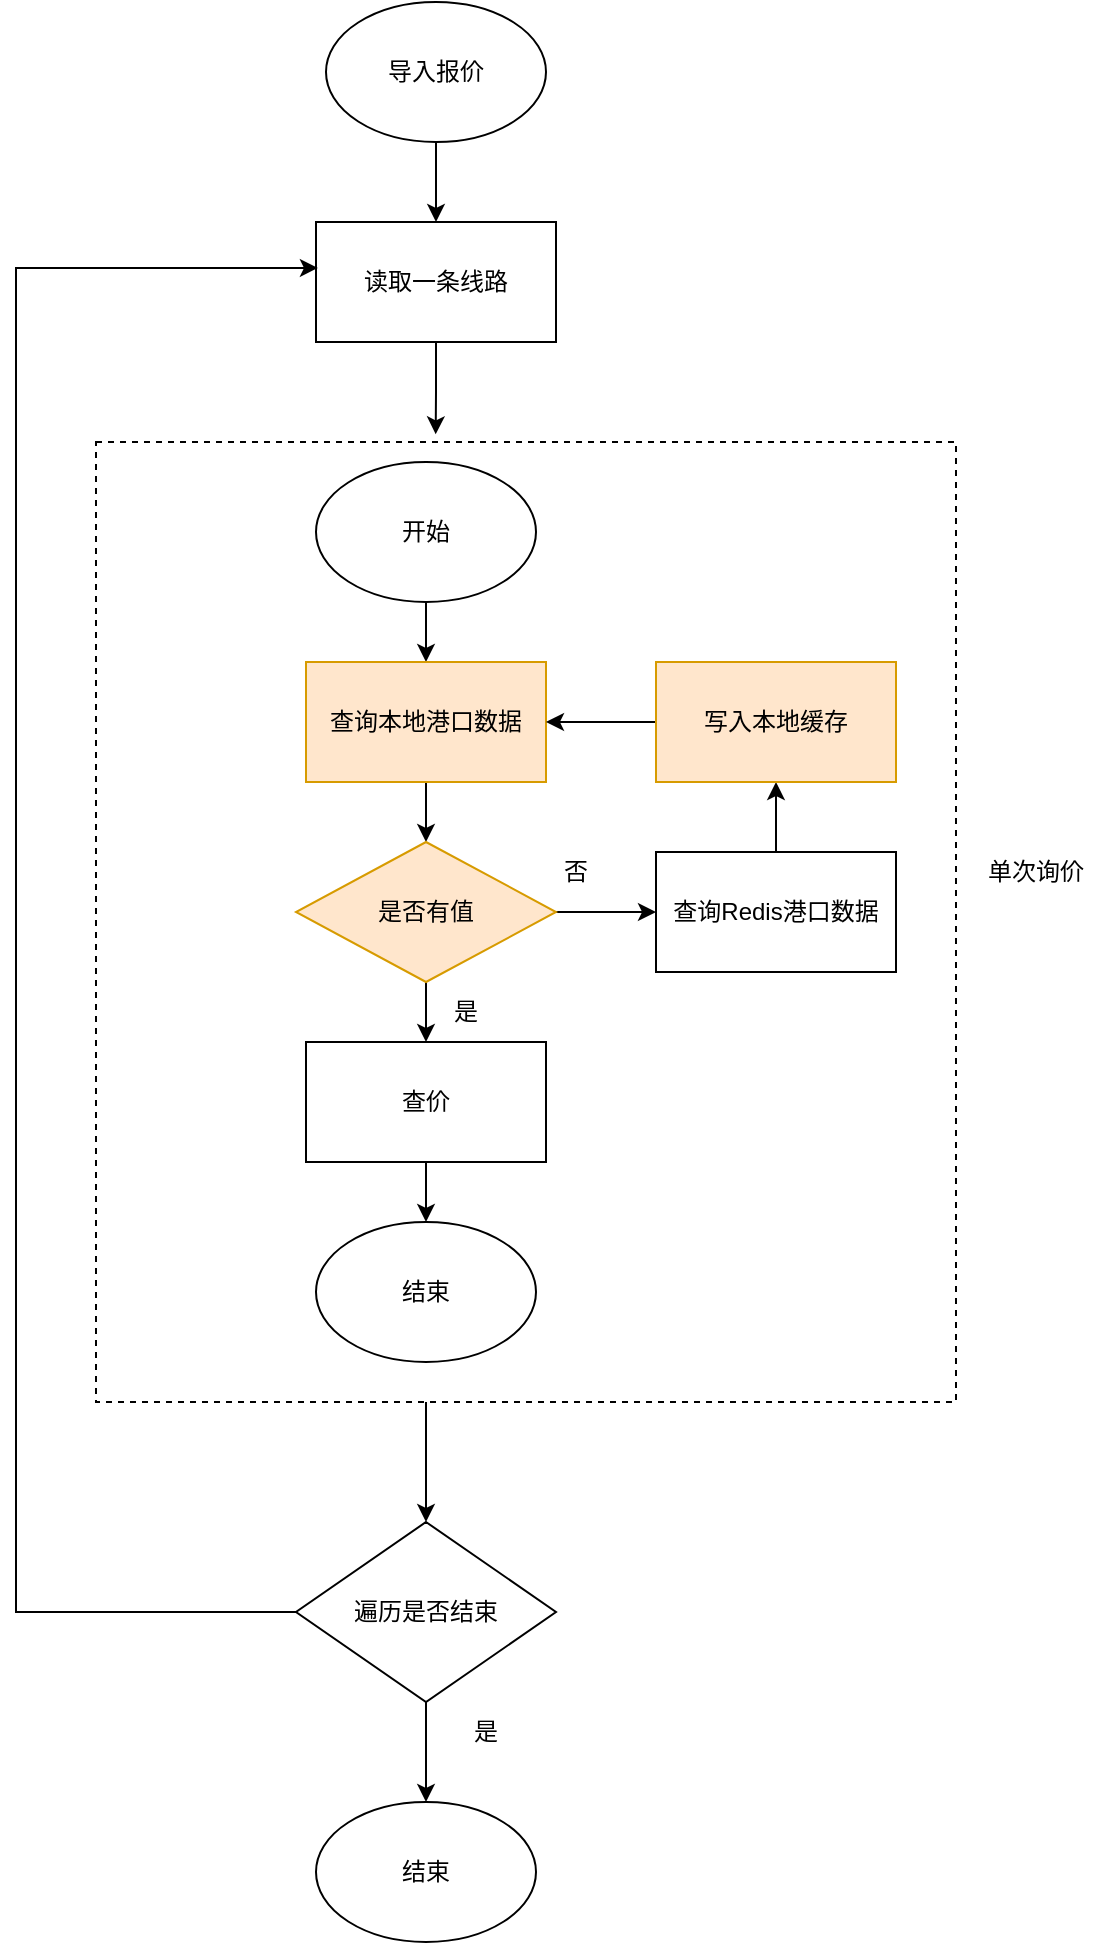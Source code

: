 <mxfile version="24.8.4">
  <diagram name="第 1 页" id="WG_iKOHEn6SIYyIWv3OS">
    <mxGraphModel dx="1306" dy="1870" grid="1" gridSize="10" guides="1" tooltips="1" connect="1" arrows="1" fold="1" page="1" pageScale="1" pageWidth="827" pageHeight="1169" math="0" shadow="0">
      <root>
        <mxCell id="0" />
        <mxCell id="1" parent="0" />
        <mxCell id="F0Cdty95OyhPT-rjXJqa-31" style="edgeStyle=orthogonalEdgeStyle;rounded=0;orthogonalLoop=1;jettySize=auto;html=1;" edge="1" parent="1" target="F0Cdty95OyhPT-rjXJqa-15">
          <mxGeometry relative="1" as="geometry">
            <mxPoint x="225" y="610" as="sourcePoint" />
            <Array as="points">
              <mxPoint x="225" y="570" />
            </Array>
          </mxGeometry>
        </mxCell>
        <mxCell id="F0Cdty95OyhPT-rjXJqa-2" value="" style="rounded=0;whiteSpace=wrap;html=1;fillColor=none;dashed=1;" vertex="1" parent="1">
          <mxGeometry x="60" y="90" width="430" height="480" as="geometry" />
        </mxCell>
        <mxCell id="F0Cdty95OyhPT-rjXJqa-28" style="edgeStyle=orthogonalEdgeStyle;rounded=0;orthogonalLoop=1;jettySize=auto;html=1;exitX=0.5;exitY=0;exitDx=0;exitDy=0;" edge="1" parent="1" source="F0Cdty95OyhPT-rjXJqa-4" target="F0Cdty95OyhPT-rjXJqa-26">
          <mxGeometry relative="1" as="geometry" />
        </mxCell>
        <mxCell id="F0Cdty95OyhPT-rjXJqa-4" value="查询Redis港口数据" style="rounded=0;whiteSpace=wrap;html=1;fillColor=none;" vertex="1" parent="1">
          <mxGeometry x="340" y="295" width="120" height="60" as="geometry" />
        </mxCell>
        <mxCell id="F0Cdty95OyhPT-rjXJqa-5" style="edgeStyle=orthogonalEdgeStyle;rounded=0;orthogonalLoop=1;jettySize=auto;html=1;exitX=0.5;exitY=1;exitDx=0;exitDy=0;entryX=0.5;entryY=0;entryDx=0;entryDy=0;" edge="1" parent="1" source="F0Cdty95OyhPT-rjXJqa-6" target="F0Cdty95OyhPT-rjXJqa-9">
          <mxGeometry relative="1" as="geometry" />
        </mxCell>
        <mxCell id="F0Cdty95OyhPT-rjXJqa-6" value="查价" style="rounded=0;whiteSpace=wrap;html=1;fillColor=none;" vertex="1" parent="1">
          <mxGeometry x="165" y="390" width="120" height="60" as="geometry" />
        </mxCell>
        <mxCell id="F0Cdty95OyhPT-rjXJqa-22" style="edgeStyle=orthogonalEdgeStyle;rounded=0;orthogonalLoop=1;jettySize=auto;html=1;exitX=0.5;exitY=1;exitDx=0;exitDy=0;entryX=0.5;entryY=0;entryDx=0;entryDy=0;" edge="1" parent="1" source="F0Cdty95OyhPT-rjXJqa-8" target="F0Cdty95OyhPT-rjXJqa-21">
          <mxGeometry relative="1" as="geometry" />
        </mxCell>
        <mxCell id="F0Cdty95OyhPT-rjXJqa-8" value="开始" style="ellipse;whiteSpace=wrap;html=1;fillColor=none;" vertex="1" parent="1">
          <mxGeometry x="170" y="100" width="110" height="70" as="geometry" />
        </mxCell>
        <mxCell id="F0Cdty95OyhPT-rjXJqa-9" value="结束" style="ellipse;whiteSpace=wrap;html=1;fillColor=none;" vertex="1" parent="1">
          <mxGeometry x="170" y="480" width="110" height="70" as="geometry" />
        </mxCell>
        <mxCell id="F0Cdty95OyhPT-rjXJqa-10" value="单次询价" style="text;html=1;align=center;verticalAlign=middle;whiteSpace=wrap;rounded=0;" vertex="1" parent="1">
          <mxGeometry x="500" y="290" width="60" height="30" as="geometry" />
        </mxCell>
        <mxCell id="F0Cdty95OyhPT-rjXJqa-11" style="edgeStyle=orthogonalEdgeStyle;rounded=0;orthogonalLoop=1;jettySize=auto;html=1;exitX=0.5;exitY=1;exitDx=0;exitDy=0;entryX=0.5;entryY=0;entryDx=0;entryDy=0;" edge="1" parent="1" source="F0Cdty95OyhPT-rjXJqa-12" target="F0Cdty95OyhPT-rjXJqa-16">
          <mxGeometry relative="1" as="geometry" />
        </mxCell>
        <mxCell id="F0Cdty95OyhPT-rjXJqa-12" value="导入报价" style="ellipse;whiteSpace=wrap;html=1;fillColor=none;" vertex="1" parent="1">
          <mxGeometry x="175" y="-130" width="110" height="70" as="geometry" />
        </mxCell>
        <mxCell id="F0Cdty95OyhPT-rjXJqa-14" style="edgeStyle=orthogonalEdgeStyle;rounded=0;orthogonalLoop=1;jettySize=auto;html=1;exitX=0.5;exitY=1;exitDx=0;exitDy=0;entryX=0.5;entryY=0;entryDx=0;entryDy=0;" edge="1" parent="1" source="F0Cdty95OyhPT-rjXJqa-15" target="F0Cdty95OyhPT-rjXJqa-18">
          <mxGeometry relative="1" as="geometry" />
        </mxCell>
        <mxCell id="F0Cdty95OyhPT-rjXJqa-15" value="遍历是否结束" style="rhombus;whiteSpace=wrap;html=1;fillColor=none;" vertex="1" parent="1">
          <mxGeometry x="160" y="630" width="130" height="90" as="geometry" />
        </mxCell>
        <mxCell id="F0Cdty95OyhPT-rjXJqa-16" value="读取一条线路" style="rounded=0;whiteSpace=wrap;html=1;fillColor=none;" vertex="1" parent="1">
          <mxGeometry x="170" y="-20" width="120" height="60" as="geometry" />
        </mxCell>
        <mxCell id="F0Cdty95OyhPT-rjXJqa-18" value="结束" style="ellipse;whiteSpace=wrap;html=1;fillColor=none;" vertex="1" parent="1">
          <mxGeometry x="170" y="770" width="110" height="70" as="geometry" />
        </mxCell>
        <mxCell id="F0Cdty95OyhPT-rjXJqa-19" value="否" style="text;html=1;align=center;verticalAlign=middle;whiteSpace=wrap;rounded=0;" vertex="1" parent="1">
          <mxGeometry x="270" y="290" width="60" height="30" as="geometry" />
        </mxCell>
        <mxCell id="F0Cdty95OyhPT-rjXJqa-20" value="是" style="text;html=1;align=center;verticalAlign=middle;whiteSpace=wrap;rounded=0;" vertex="1" parent="1">
          <mxGeometry x="225" y="720" width="60" height="30" as="geometry" />
        </mxCell>
        <mxCell id="F0Cdty95OyhPT-rjXJqa-30" style="edgeStyle=orthogonalEdgeStyle;rounded=0;orthogonalLoop=1;jettySize=auto;html=1;exitX=0.5;exitY=1;exitDx=0;exitDy=0;entryX=0.5;entryY=0;entryDx=0;entryDy=0;" edge="1" parent="1" source="F0Cdty95OyhPT-rjXJqa-21" target="F0Cdty95OyhPT-rjXJqa-23">
          <mxGeometry relative="1" as="geometry" />
        </mxCell>
        <mxCell id="F0Cdty95OyhPT-rjXJqa-21" value="查询本地港口数据" style="rounded=0;whiteSpace=wrap;html=1;fillColor=#ffe6cc;strokeColor=#d79b00;" vertex="1" parent="1">
          <mxGeometry x="165" y="200" width="120" height="60" as="geometry" />
        </mxCell>
        <mxCell id="F0Cdty95OyhPT-rjXJqa-24" style="edgeStyle=orthogonalEdgeStyle;rounded=0;orthogonalLoop=1;jettySize=auto;html=1;exitX=0.5;exitY=1;exitDx=0;exitDy=0;entryX=0.5;entryY=0;entryDx=0;entryDy=0;" edge="1" parent="1" source="F0Cdty95OyhPT-rjXJqa-23" target="F0Cdty95OyhPT-rjXJqa-6">
          <mxGeometry relative="1" as="geometry" />
        </mxCell>
        <mxCell id="F0Cdty95OyhPT-rjXJqa-27" style="edgeStyle=orthogonalEdgeStyle;rounded=0;orthogonalLoop=1;jettySize=auto;html=1;exitX=1;exitY=0.5;exitDx=0;exitDy=0;entryX=0;entryY=0.5;entryDx=0;entryDy=0;" edge="1" parent="1" source="F0Cdty95OyhPT-rjXJqa-23" target="F0Cdty95OyhPT-rjXJqa-4">
          <mxGeometry relative="1" as="geometry" />
        </mxCell>
        <mxCell id="F0Cdty95OyhPT-rjXJqa-23" value="是否有值" style="rhombus;whiteSpace=wrap;html=1;fillColor=#ffe6cc;strokeColor=#d79b00;" vertex="1" parent="1">
          <mxGeometry x="160" y="290" width="130" height="70" as="geometry" />
        </mxCell>
        <mxCell id="F0Cdty95OyhPT-rjXJqa-25" value="是" style="text;html=1;align=center;verticalAlign=middle;whiteSpace=wrap;rounded=0;" vertex="1" parent="1">
          <mxGeometry x="215" y="360" width="60" height="30" as="geometry" />
        </mxCell>
        <mxCell id="F0Cdty95OyhPT-rjXJqa-29" style="edgeStyle=orthogonalEdgeStyle;rounded=0;orthogonalLoop=1;jettySize=auto;html=1;exitX=0;exitY=0.5;exitDx=0;exitDy=0;entryX=1;entryY=0.5;entryDx=0;entryDy=0;" edge="1" parent="1" source="F0Cdty95OyhPT-rjXJqa-26" target="F0Cdty95OyhPT-rjXJqa-21">
          <mxGeometry relative="1" as="geometry" />
        </mxCell>
        <mxCell id="F0Cdty95OyhPT-rjXJqa-26" value="写入本地缓存" style="rounded=0;whiteSpace=wrap;html=1;fillColor=#ffe6cc;strokeColor=#d79b00;" vertex="1" parent="1">
          <mxGeometry x="340" y="200" width="120" height="60" as="geometry" />
        </mxCell>
        <mxCell id="F0Cdty95OyhPT-rjXJqa-33" style="edgeStyle=orthogonalEdgeStyle;rounded=0;orthogonalLoop=1;jettySize=auto;html=1;exitX=0.5;exitY=1;exitDx=0;exitDy=0;entryX=0.395;entryY=-0.008;entryDx=0;entryDy=0;entryPerimeter=0;" edge="1" parent="1" source="F0Cdty95OyhPT-rjXJqa-16" target="F0Cdty95OyhPT-rjXJqa-2">
          <mxGeometry relative="1" as="geometry" />
        </mxCell>
        <mxCell id="F0Cdty95OyhPT-rjXJqa-34" style="edgeStyle=orthogonalEdgeStyle;rounded=0;orthogonalLoop=1;jettySize=auto;html=1;exitX=0;exitY=0.5;exitDx=0;exitDy=0;entryX=0.008;entryY=0.383;entryDx=0;entryDy=0;entryPerimeter=0;" edge="1" parent="1" source="F0Cdty95OyhPT-rjXJqa-15" target="F0Cdty95OyhPT-rjXJqa-16">
          <mxGeometry relative="1" as="geometry">
            <Array as="points">
              <mxPoint x="20" y="675" />
              <mxPoint x="20" y="3" />
            </Array>
          </mxGeometry>
        </mxCell>
      </root>
    </mxGraphModel>
  </diagram>
</mxfile>
